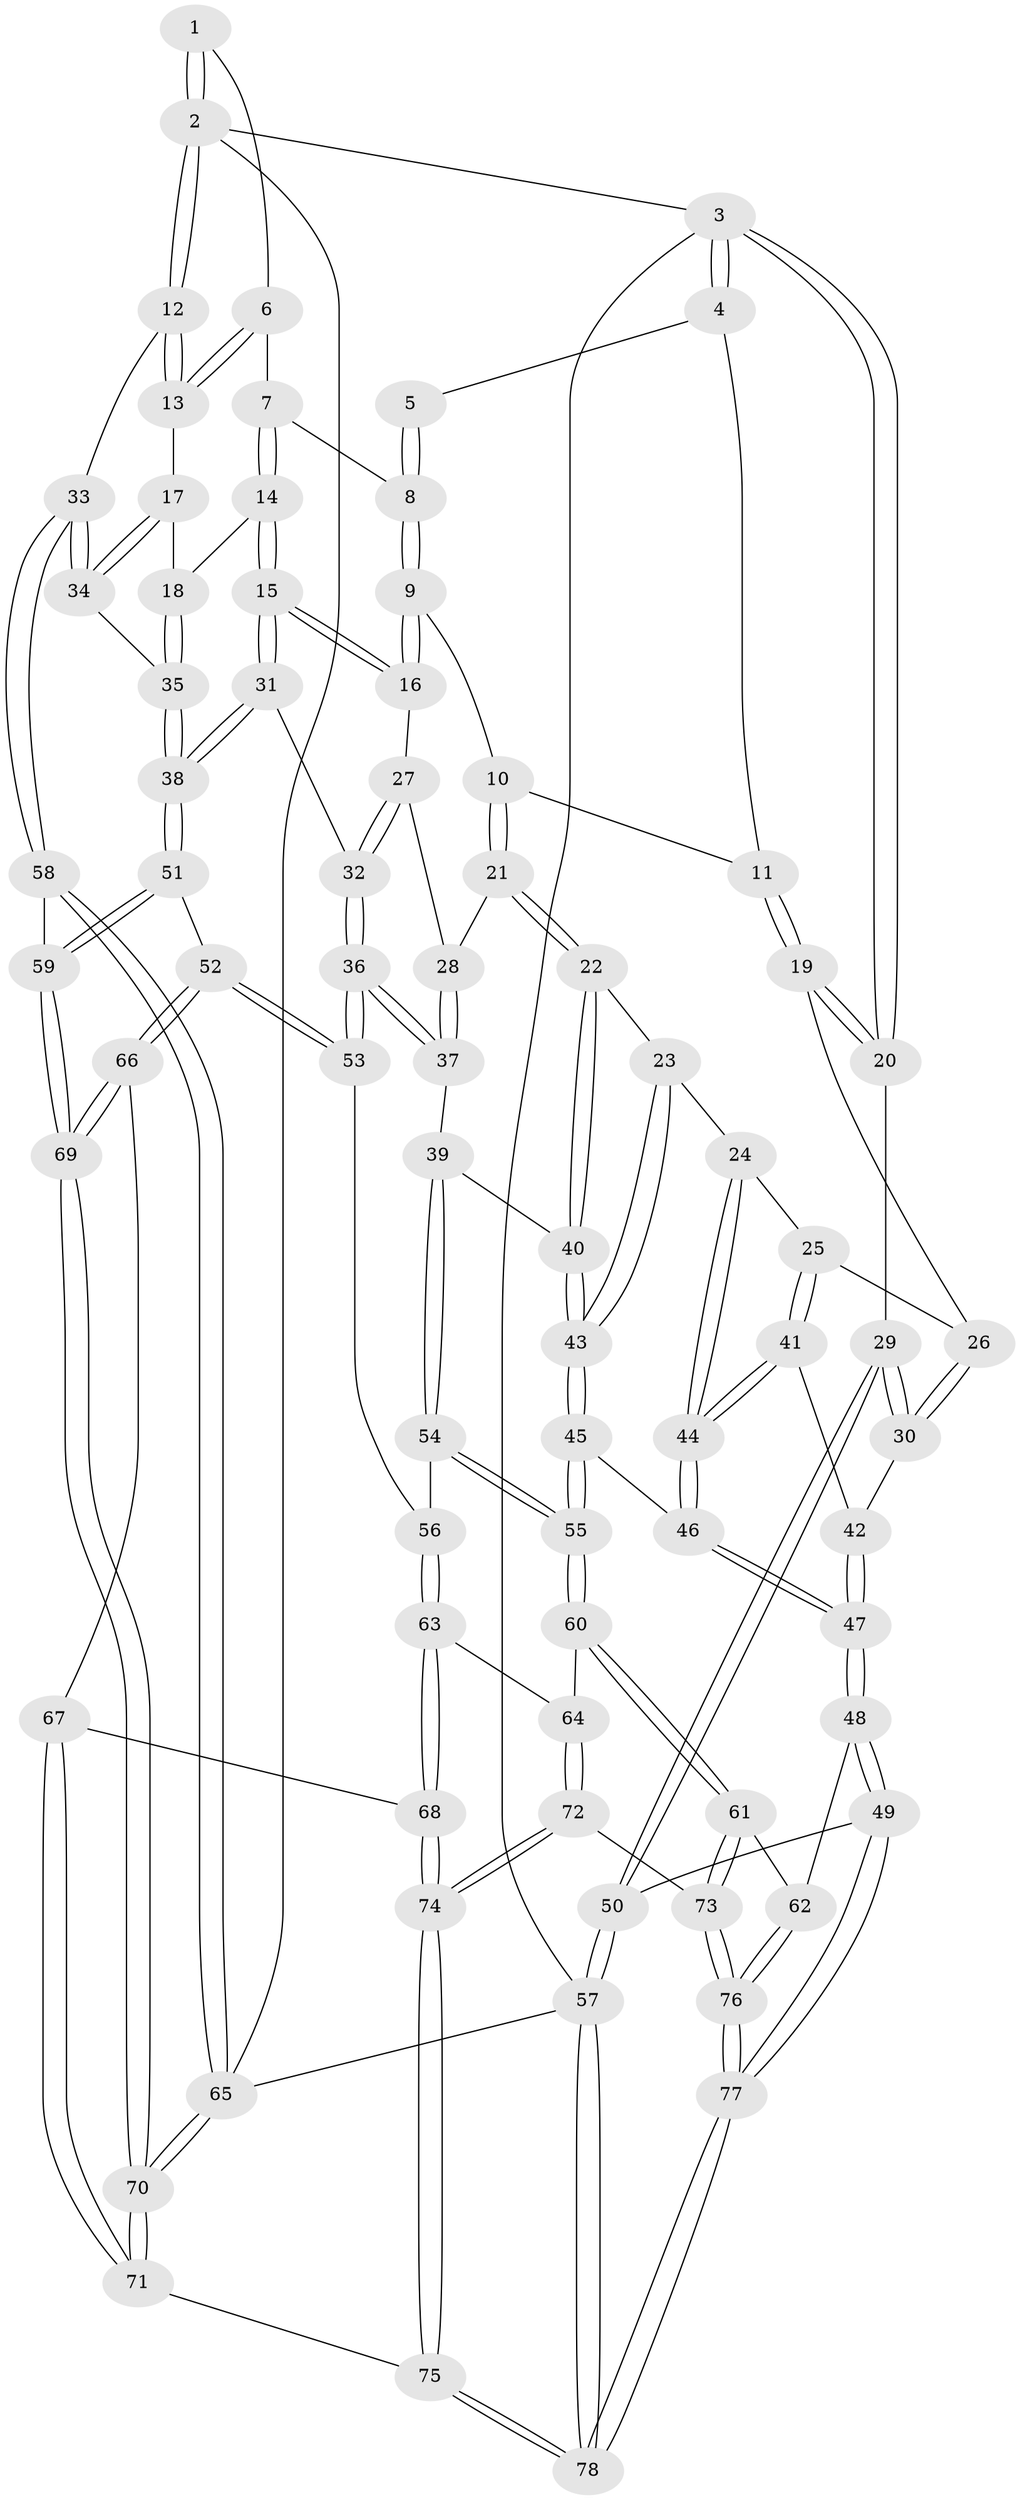 // coarse degree distribution, {4: 0.5434782608695652, 6: 0.10869565217391304, 3: 0.10869565217391304, 5: 0.2391304347826087}
// Generated by graph-tools (version 1.1) at 2025/52/02/27/25 19:52:36]
// undirected, 78 vertices, 192 edges
graph export_dot {
graph [start="1"]
  node [color=gray90,style=filled];
  1 [pos="+0.8700694717771437+0"];
  2 [pos="+1+0"];
  3 [pos="+0+0"];
  4 [pos="+0.3516098802538903+0"];
  5 [pos="+0.664076849766058+0"];
  6 [pos="+0.8057810463234312+0.050366898924740604"];
  7 [pos="+0.7692412520339744+0.08288028090878577"];
  8 [pos="+0.6542078388290254+0.08091758539189649"];
  9 [pos="+0.5492222777660118+0.14970913910097383"];
  10 [pos="+0.5040569453017433+0.1441896926485196"];
  11 [pos="+0.35569660153461585+0"];
  12 [pos="+1+0.095011262648744"];
  13 [pos="+0.9920201670173285+0.1751877919641943"];
  14 [pos="+0.7739543848533031+0.29554285400114333"];
  15 [pos="+0.7577434216199427+0.3021312429977909"];
  16 [pos="+0.6857927457364535+0.27510540702574"];
  17 [pos="+0.8460484868456011+0.2914420260039925"];
  18 [pos="+0.8180493437703482+0.29786055149247365"];
  19 [pos="+0.17378425596227912+0.17492154481001065"];
  20 [pos="+0+0"];
  21 [pos="+0.4216825404752662+0.31446573285013363"];
  22 [pos="+0.412792389016184+0.3200718890891622"];
  23 [pos="+0.37202279787397396+0.3315134264154518"];
  24 [pos="+0.2657271129114489+0.32516287473358557"];
  25 [pos="+0.23309419209605536+0.3088566696459855"];
  26 [pos="+0.1670929170535071+0.22745450941177145"];
  27 [pos="+0.5608118643655188+0.3655994807695927"];
  28 [pos="+0.5194776523306938+0.36630957000205233"];
  29 [pos="+0+0.2993265318279961"];
  30 [pos="+0+0.3062113028772475"];
  31 [pos="+0.7120535580704076+0.43935471285963523"];
  32 [pos="+0.6666167732318325+0.47390016458093104"];
  33 [pos="+1+0.45316988908938877"];
  34 [pos="+1+0.4658784871358062"];
  35 [pos="+0.8942804829944065+0.5421434173637714"];
  36 [pos="+0.6481664842626902+0.5019689808997071"];
  37 [pos="+0.543659158315054+0.4851783725374919"];
  38 [pos="+0.8763444737807041+0.5614650539159709"];
  39 [pos="+0.48336683484360127+0.5164434294288056"];
  40 [pos="+0.47368823218504574+0.5115028587973416"];
  41 [pos="+0.13637160652237013+0.4453871555664824"];
  42 [pos="+0.0924588990940235+0.4814831579869281"];
  43 [pos="+0.36746375966216566+0.5268181153698422"];
  44 [pos="+0.26167085359518916+0.5173605185356981"];
  45 [pos="+0.31755592886562634+0.5784009600751344"];
  46 [pos="+0.2699811606087459+0.556404165183736"];
  47 [pos="+0.07057449169781108+0.6174465075479899"];
  48 [pos="+0+0.7071833891962908"];
  49 [pos="+0+0.7337957860602548"];
  50 [pos="+0+0.7372036738441354"];
  51 [pos="+0.8704226262270611+0.5845098884960568"];
  52 [pos="+0.7099310349088565+0.6906188161714905"];
  53 [pos="+0.6518769135316452+0.620089551613983"];
  54 [pos="+0.49570527904158684+0.5879221141972274"];
  55 [pos="+0.3285873618872917+0.6038182012277307"];
  56 [pos="+0.5180868261612493+0.6259088091159692"];
  57 [pos="+0+1"];
  58 [pos="+1+0.7294233340096714"];
  59 [pos="+0.9806398322916046+0.7268429811451896"];
  60 [pos="+0.3494133948284854+0.7156015128511477"];
  61 [pos="+0.16335473084872243+0.7742236542883486"];
  62 [pos="+0.07696969618898303+0.7520059767579819"];
  63 [pos="+0.42637386116995096+0.7639153713428694"];
  64 [pos="+0.4177257775264616+0.7620521480197161"];
  65 [pos="+1+1"];
  66 [pos="+0.7092313212805202+0.7056318416401004"];
  67 [pos="+0.5795683198922654+0.7917398465896593"];
  68 [pos="+0.4372003356850631+0.7738091785273356"];
  69 [pos="+0.8260691539347914+0.8837696926347726"];
  70 [pos="+0.8269969119894399+1"];
  71 [pos="+0.6731933652238178+1"];
  72 [pos="+0.2991064062503095+0.9055301303261755"];
  73 [pos="+0.24928251446384442+0.9021518934979655"];
  74 [pos="+0.4938195877807363+1"];
  75 [pos="+0.5091729613101689+1"];
  76 [pos="+0.1568372667592144+1"];
  77 [pos="+0.15579116975156387+1"];
  78 [pos="+0.16067824116284193+1"];
  1 -- 2;
  1 -- 2;
  1 -- 6;
  2 -- 3;
  2 -- 12;
  2 -- 12;
  2 -- 65;
  3 -- 4;
  3 -- 4;
  3 -- 20;
  3 -- 20;
  3 -- 57;
  4 -- 5;
  4 -- 11;
  5 -- 8;
  5 -- 8;
  6 -- 7;
  6 -- 13;
  6 -- 13;
  7 -- 8;
  7 -- 14;
  7 -- 14;
  8 -- 9;
  8 -- 9;
  9 -- 10;
  9 -- 16;
  9 -- 16;
  10 -- 11;
  10 -- 21;
  10 -- 21;
  11 -- 19;
  11 -- 19;
  12 -- 13;
  12 -- 13;
  12 -- 33;
  13 -- 17;
  14 -- 15;
  14 -- 15;
  14 -- 18;
  15 -- 16;
  15 -- 16;
  15 -- 31;
  15 -- 31;
  16 -- 27;
  17 -- 18;
  17 -- 34;
  17 -- 34;
  18 -- 35;
  18 -- 35;
  19 -- 20;
  19 -- 20;
  19 -- 26;
  20 -- 29;
  21 -- 22;
  21 -- 22;
  21 -- 28;
  22 -- 23;
  22 -- 40;
  22 -- 40;
  23 -- 24;
  23 -- 43;
  23 -- 43;
  24 -- 25;
  24 -- 44;
  24 -- 44;
  25 -- 26;
  25 -- 41;
  25 -- 41;
  26 -- 30;
  26 -- 30;
  27 -- 28;
  27 -- 32;
  27 -- 32;
  28 -- 37;
  28 -- 37;
  29 -- 30;
  29 -- 30;
  29 -- 50;
  29 -- 50;
  30 -- 42;
  31 -- 32;
  31 -- 38;
  31 -- 38;
  32 -- 36;
  32 -- 36;
  33 -- 34;
  33 -- 34;
  33 -- 58;
  33 -- 58;
  34 -- 35;
  35 -- 38;
  35 -- 38;
  36 -- 37;
  36 -- 37;
  36 -- 53;
  36 -- 53;
  37 -- 39;
  38 -- 51;
  38 -- 51;
  39 -- 40;
  39 -- 54;
  39 -- 54;
  40 -- 43;
  40 -- 43;
  41 -- 42;
  41 -- 44;
  41 -- 44;
  42 -- 47;
  42 -- 47;
  43 -- 45;
  43 -- 45;
  44 -- 46;
  44 -- 46;
  45 -- 46;
  45 -- 55;
  45 -- 55;
  46 -- 47;
  46 -- 47;
  47 -- 48;
  47 -- 48;
  48 -- 49;
  48 -- 49;
  48 -- 62;
  49 -- 50;
  49 -- 77;
  49 -- 77;
  50 -- 57;
  50 -- 57;
  51 -- 52;
  51 -- 59;
  51 -- 59;
  52 -- 53;
  52 -- 53;
  52 -- 66;
  52 -- 66;
  53 -- 56;
  54 -- 55;
  54 -- 55;
  54 -- 56;
  55 -- 60;
  55 -- 60;
  56 -- 63;
  56 -- 63;
  57 -- 78;
  57 -- 78;
  57 -- 65;
  58 -- 59;
  58 -- 65;
  58 -- 65;
  59 -- 69;
  59 -- 69;
  60 -- 61;
  60 -- 61;
  60 -- 64;
  61 -- 62;
  61 -- 73;
  61 -- 73;
  62 -- 76;
  62 -- 76;
  63 -- 64;
  63 -- 68;
  63 -- 68;
  64 -- 72;
  64 -- 72;
  65 -- 70;
  65 -- 70;
  66 -- 67;
  66 -- 69;
  66 -- 69;
  67 -- 68;
  67 -- 71;
  67 -- 71;
  68 -- 74;
  68 -- 74;
  69 -- 70;
  69 -- 70;
  70 -- 71;
  70 -- 71;
  71 -- 75;
  72 -- 73;
  72 -- 74;
  72 -- 74;
  73 -- 76;
  73 -- 76;
  74 -- 75;
  74 -- 75;
  75 -- 78;
  75 -- 78;
  76 -- 77;
  76 -- 77;
  77 -- 78;
  77 -- 78;
}
